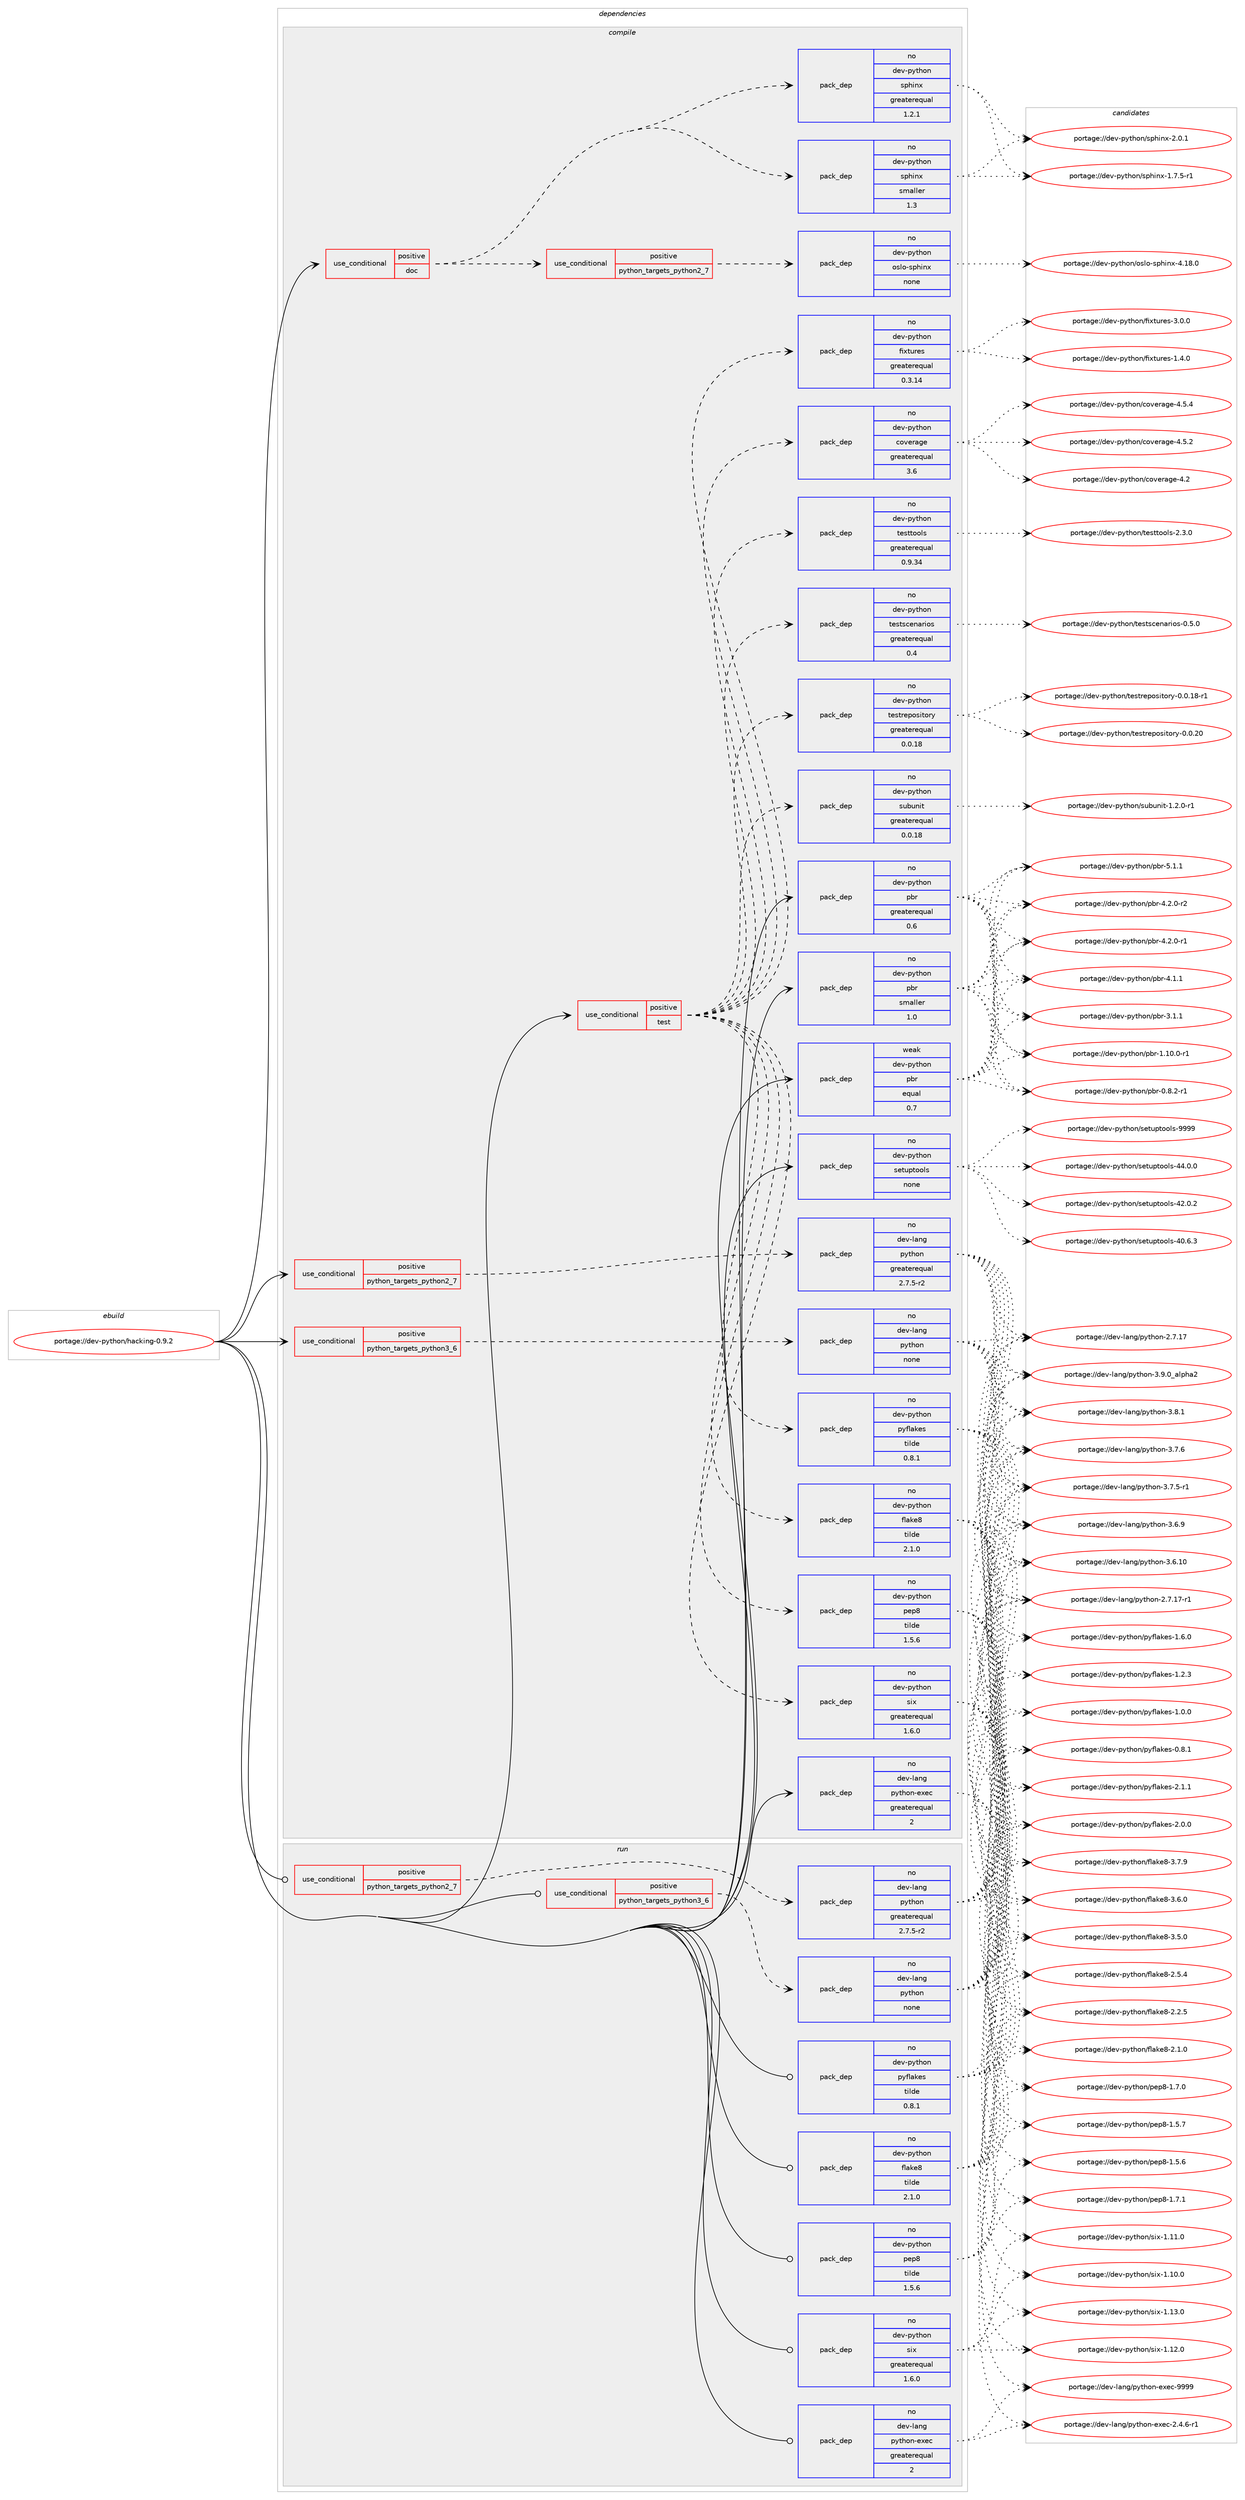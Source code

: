 digraph prolog {

# *************
# Graph options
# *************

newrank=true;
concentrate=true;
compound=true;
graph [rankdir=LR,fontname=Helvetica,fontsize=10,ranksep=1.5];#, ranksep=2.5, nodesep=0.2];
edge  [arrowhead=vee];
node  [fontname=Helvetica,fontsize=10];

# **********
# The ebuild
# **********

subgraph cluster_leftcol {
color=gray;
label=<<i>ebuild</i>>;
id [label="portage://dev-python/hacking-0.9.2", color=red, width=4, href="../dev-python/hacking-0.9.2.svg"];
}

# ****************
# The dependencies
# ****************

subgraph cluster_midcol {
color=gray;
label=<<i>dependencies</i>>;
subgraph cluster_compile {
fillcolor="#eeeeee";
style=filled;
label=<<i>compile</i>>;
subgraph cond114959 {
dependency457122 [label=<<TABLE BORDER="0" CELLBORDER="1" CELLSPACING="0" CELLPADDING="4"><TR><TD ROWSPAN="3" CELLPADDING="10">use_conditional</TD></TR><TR><TD>positive</TD></TR><TR><TD>doc</TD></TR></TABLE>>, shape=none, color=red];
subgraph pack337180 {
dependency457123 [label=<<TABLE BORDER="0" CELLBORDER="1" CELLSPACING="0" CELLPADDING="4" WIDTH="220"><TR><TD ROWSPAN="6" CELLPADDING="30">pack_dep</TD></TR><TR><TD WIDTH="110">no</TD></TR><TR><TD>dev-python</TD></TR><TR><TD>sphinx</TD></TR><TR><TD>greaterequal</TD></TR><TR><TD>1.2.1</TD></TR></TABLE>>, shape=none, color=blue];
}
dependency457122:e -> dependency457123:w [weight=20,style="dashed",arrowhead="vee"];
subgraph pack337181 {
dependency457124 [label=<<TABLE BORDER="0" CELLBORDER="1" CELLSPACING="0" CELLPADDING="4" WIDTH="220"><TR><TD ROWSPAN="6" CELLPADDING="30">pack_dep</TD></TR><TR><TD WIDTH="110">no</TD></TR><TR><TD>dev-python</TD></TR><TR><TD>sphinx</TD></TR><TR><TD>smaller</TD></TR><TR><TD>1.3</TD></TR></TABLE>>, shape=none, color=blue];
}
dependency457122:e -> dependency457124:w [weight=20,style="dashed",arrowhead="vee"];
subgraph cond114960 {
dependency457125 [label=<<TABLE BORDER="0" CELLBORDER="1" CELLSPACING="0" CELLPADDING="4"><TR><TD ROWSPAN="3" CELLPADDING="10">use_conditional</TD></TR><TR><TD>positive</TD></TR><TR><TD>python_targets_python2_7</TD></TR></TABLE>>, shape=none, color=red];
subgraph pack337182 {
dependency457126 [label=<<TABLE BORDER="0" CELLBORDER="1" CELLSPACING="0" CELLPADDING="4" WIDTH="220"><TR><TD ROWSPAN="6" CELLPADDING="30">pack_dep</TD></TR><TR><TD WIDTH="110">no</TD></TR><TR><TD>dev-python</TD></TR><TR><TD>oslo-sphinx</TD></TR><TR><TD>none</TD></TR><TR><TD></TD></TR></TABLE>>, shape=none, color=blue];
}
dependency457125:e -> dependency457126:w [weight=20,style="dashed",arrowhead="vee"];
}
dependency457122:e -> dependency457125:w [weight=20,style="dashed",arrowhead="vee"];
}
id:e -> dependency457122:w [weight=20,style="solid",arrowhead="vee"];
subgraph cond114961 {
dependency457127 [label=<<TABLE BORDER="0" CELLBORDER="1" CELLSPACING="0" CELLPADDING="4"><TR><TD ROWSPAN="3" CELLPADDING="10">use_conditional</TD></TR><TR><TD>positive</TD></TR><TR><TD>python_targets_python2_7</TD></TR></TABLE>>, shape=none, color=red];
subgraph pack337183 {
dependency457128 [label=<<TABLE BORDER="0" CELLBORDER="1" CELLSPACING="0" CELLPADDING="4" WIDTH="220"><TR><TD ROWSPAN="6" CELLPADDING="30">pack_dep</TD></TR><TR><TD WIDTH="110">no</TD></TR><TR><TD>dev-lang</TD></TR><TR><TD>python</TD></TR><TR><TD>greaterequal</TD></TR><TR><TD>2.7.5-r2</TD></TR></TABLE>>, shape=none, color=blue];
}
dependency457127:e -> dependency457128:w [weight=20,style="dashed",arrowhead="vee"];
}
id:e -> dependency457127:w [weight=20,style="solid",arrowhead="vee"];
subgraph cond114962 {
dependency457129 [label=<<TABLE BORDER="0" CELLBORDER="1" CELLSPACING="0" CELLPADDING="4"><TR><TD ROWSPAN="3" CELLPADDING="10">use_conditional</TD></TR><TR><TD>positive</TD></TR><TR><TD>python_targets_python3_6</TD></TR></TABLE>>, shape=none, color=red];
subgraph pack337184 {
dependency457130 [label=<<TABLE BORDER="0" CELLBORDER="1" CELLSPACING="0" CELLPADDING="4" WIDTH="220"><TR><TD ROWSPAN="6" CELLPADDING="30">pack_dep</TD></TR><TR><TD WIDTH="110">no</TD></TR><TR><TD>dev-lang</TD></TR><TR><TD>python</TD></TR><TR><TD>none</TD></TR><TR><TD></TD></TR></TABLE>>, shape=none, color=blue];
}
dependency457129:e -> dependency457130:w [weight=20,style="dashed",arrowhead="vee"];
}
id:e -> dependency457129:w [weight=20,style="solid",arrowhead="vee"];
subgraph cond114963 {
dependency457131 [label=<<TABLE BORDER="0" CELLBORDER="1" CELLSPACING="0" CELLPADDING="4"><TR><TD ROWSPAN="3" CELLPADDING="10">use_conditional</TD></TR><TR><TD>positive</TD></TR><TR><TD>test</TD></TR></TABLE>>, shape=none, color=red];
subgraph pack337185 {
dependency457132 [label=<<TABLE BORDER="0" CELLBORDER="1" CELLSPACING="0" CELLPADDING="4" WIDTH="220"><TR><TD ROWSPAN="6" CELLPADDING="30">pack_dep</TD></TR><TR><TD WIDTH="110">no</TD></TR><TR><TD>dev-python</TD></TR><TR><TD>coverage</TD></TR><TR><TD>greaterequal</TD></TR><TR><TD>3.6</TD></TR></TABLE>>, shape=none, color=blue];
}
dependency457131:e -> dependency457132:w [weight=20,style="dashed",arrowhead="vee"];
subgraph pack337186 {
dependency457133 [label=<<TABLE BORDER="0" CELLBORDER="1" CELLSPACING="0" CELLPADDING="4" WIDTH="220"><TR><TD ROWSPAN="6" CELLPADDING="30">pack_dep</TD></TR><TR><TD WIDTH="110">no</TD></TR><TR><TD>dev-python</TD></TR><TR><TD>fixtures</TD></TR><TR><TD>greaterequal</TD></TR><TR><TD>0.3.14</TD></TR></TABLE>>, shape=none, color=blue];
}
dependency457131:e -> dependency457133:w [weight=20,style="dashed",arrowhead="vee"];
subgraph pack337187 {
dependency457134 [label=<<TABLE BORDER="0" CELLBORDER="1" CELLSPACING="0" CELLPADDING="4" WIDTH="220"><TR><TD ROWSPAN="6" CELLPADDING="30">pack_dep</TD></TR><TR><TD WIDTH="110">no</TD></TR><TR><TD>dev-python</TD></TR><TR><TD>subunit</TD></TR><TR><TD>greaterequal</TD></TR><TR><TD>0.0.18</TD></TR></TABLE>>, shape=none, color=blue];
}
dependency457131:e -> dependency457134:w [weight=20,style="dashed",arrowhead="vee"];
subgraph pack337188 {
dependency457135 [label=<<TABLE BORDER="0" CELLBORDER="1" CELLSPACING="0" CELLPADDING="4" WIDTH="220"><TR><TD ROWSPAN="6" CELLPADDING="30">pack_dep</TD></TR><TR><TD WIDTH="110">no</TD></TR><TR><TD>dev-python</TD></TR><TR><TD>testrepository</TD></TR><TR><TD>greaterequal</TD></TR><TR><TD>0.0.18</TD></TR></TABLE>>, shape=none, color=blue];
}
dependency457131:e -> dependency457135:w [weight=20,style="dashed",arrowhead="vee"];
subgraph pack337189 {
dependency457136 [label=<<TABLE BORDER="0" CELLBORDER="1" CELLSPACING="0" CELLPADDING="4" WIDTH="220"><TR><TD ROWSPAN="6" CELLPADDING="30">pack_dep</TD></TR><TR><TD WIDTH="110">no</TD></TR><TR><TD>dev-python</TD></TR><TR><TD>testscenarios</TD></TR><TR><TD>greaterequal</TD></TR><TR><TD>0.4</TD></TR></TABLE>>, shape=none, color=blue];
}
dependency457131:e -> dependency457136:w [weight=20,style="dashed",arrowhead="vee"];
subgraph pack337190 {
dependency457137 [label=<<TABLE BORDER="0" CELLBORDER="1" CELLSPACING="0" CELLPADDING="4" WIDTH="220"><TR><TD ROWSPAN="6" CELLPADDING="30">pack_dep</TD></TR><TR><TD WIDTH="110">no</TD></TR><TR><TD>dev-python</TD></TR><TR><TD>testtools</TD></TR><TR><TD>greaterequal</TD></TR><TR><TD>0.9.34</TD></TR></TABLE>>, shape=none, color=blue];
}
dependency457131:e -> dependency457137:w [weight=20,style="dashed",arrowhead="vee"];
subgraph pack337191 {
dependency457138 [label=<<TABLE BORDER="0" CELLBORDER="1" CELLSPACING="0" CELLPADDING="4" WIDTH="220"><TR><TD ROWSPAN="6" CELLPADDING="30">pack_dep</TD></TR><TR><TD WIDTH="110">no</TD></TR><TR><TD>dev-python</TD></TR><TR><TD>pep8</TD></TR><TR><TD>tilde</TD></TR><TR><TD>1.5.6</TD></TR></TABLE>>, shape=none, color=blue];
}
dependency457131:e -> dependency457138:w [weight=20,style="dashed",arrowhead="vee"];
subgraph pack337192 {
dependency457139 [label=<<TABLE BORDER="0" CELLBORDER="1" CELLSPACING="0" CELLPADDING="4" WIDTH="220"><TR><TD ROWSPAN="6" CELLPADDING="30">pack_dep</TD></TR><TR><TD WIDTH="110">no</TD></TR><TR><TD>dev-python</TD></TR><TR><TD>pyflakes</TD></TR><TR><TD>tilde</TD></TR><TR><TD>0.8.1</TD></TR></TABLE>>, shape=none, color=blue];
}
dependency457131:e -> dependency457139:w [weight=20,style="dashed",arrowhead="vee"];
subgraph pack337193 {
dependency457140 [label=<<TABLE BORDER="0" CELLBORDER="1" CELLSPACING="0" CELLPADDING="4" WIDTH="220"><TR><TD ROWSPAN="6" CELLPADDING="30">pack_dep</TD></TR><TR><TD WIDTH="110">no</TD></TR><TR><TD>dev-python</TD></TR><TR><TD>flake8</TD></TR><TR><TD>tilde</TD></TR><TR><TD>2.1.0</TD></TR></TABLE>>, shape=none, color=blue];
}
dependency457131:e -> dependency457140:w [weight=20,style="dashed",arrowhead="vee"];
subgraph pack337194 {
dependency457141 [label=<<TABLE BORDER="0" CELLBORDER="1" CELLSPACING="0" CELLPADDING="4" WIDTH="220"><TR><TD ROWSPAN="6" CELLPADDING="30">pack_dep</TD></TR><TR><TD WIDTH="110">no</TD></TR><TR><TD>dev-python</TD></TR><TR><TD>six</TD></TR><TR><TD>greaterequal</TD></TR><TR><TD>1.6.0</TD></TR></TABLE>>, shape=none, color=blue];
}
dependency457131:e -> dependency457141:w [weight=20,style="dashed",arrowhead="vee"];
}
id:e -> dependency457131:w [weight=20,style="solid",arrowhead="vee"];
subgraph pack337195 {
dependency457142 [label=<<TABLE BORDER="0" CELLBORDER="1" CELLSPACING="0" CELLPADDING="4" WIDTH="220"><TR><TD ROWSPAN="6" CELLPADDING="30">pack_dep</TD></TR><TR><TD WIDTH="110">no</TD></TR><TR><TD>dev-lang</TD></TR><TR><TD>python-exec</TD></TR><TR><TD>greaterequal</TD></TR><TR><TD>2</TD></TR></TABLE>>, shape=none, color=blue];
}
id:e -> dependency457142:w [weight=20,style="solid",arrowhead="vee"];
subgraph pack337196 {
dependency457143 [label=<<TABLE BORDER="0" CELLBORDER="1" CELLSPACING="0" CELLPADDING="4" WIDTH="220"><TR><TD ROWSPAN="6" CELLPADDING="30">pack_dep</TD></TR><TR><TD WIDTH="110">no</TD></TR><TR><TD>dev-python</TD></TR><TR><TD>pbr</TD></TR><TR><TD>greaterequal</TD></TR><TR><TD>0.6</TD></TR></TABLE>>, shape=none, color=blue];
}
id:e -> dependency457143:w [weight=20,style="solid",arrowhead="vee"];
subgraph pack337197 {
dependency457144 [label=<<TABLE BORDER="0" CELLBORDER="1" CELLSPACING="0" CELLPADDING="4" WIDTH="220"><TR><TD ROWSPAN="6" CELLPADDING="30">pack_dep</TD></TR><TR><TD WIDTH="110">no</TD></TR><TR><TD>dev-python</TD></TR><TR><TD>pbr</TD></TR><TR><TD>smaller</TD></TR><TR><TD>1.0</TD></TR></TABLE>>, shape=none, color=blue];
}
id:e -> dependency457144:w [weight=20,style="solid",arrowhead="vee"];
subgraph pack337198 {
dependency457145 [label=<<TABLE BORDER="0" CELLBORDER="1" CELLSPACING="0" CELLPADDING="4" WIDTH="220"><TR><TD ROWSPAN="6" CELLPADDING="30">pack_dep</TD></TR><TR><TD WIDTH="110">no</TD></TR><TR><TD>dev-python</TD></TR><TR><TD>setuptools</TD></TR><TR><TD>none</TD></TR><TR><TD></TD></TR></TABLE>>, shape=none, color=blue];
}
id:e -> dependency457145:w [weight=20,style="solid",arrowhead="vee"];
subgraph pack337199 {
dependency457146 [label=<<TABLE BORDER="0" CELLBORDER="1" CELLSPACING="0" CELLPADDING="4" WIDTH="220"><TR><TD ROWSPAN="6" CELLPADDING="30">pack_dep</TD></TR><TR><TD WIDTH="110">weak</TD></TR><TR><TD>dev-python</TD></TR><TR><TD>pbr</TD></TR><TR><TD>equal</TD></TR><TR><TD>0.7</TD></TR></TABLE>>, shape=none, color=blue];
}
id:e -> dependency457146:w [weight=20,style="solid",arrowhead="vee"];
}
subgraph cluster_compileandrun {
fillcolor="#eeeeee";
style=filled;
label=<<i>compile and run</i>>;
}
subgraph cluster_run {
fillcolor="#eeeeee";
style=filled;
label=<<i>run</i>>;
subgraph cond114964 {
dependency457147 [label=<<TABLE BORDER="0" CELLBORDER="1" CELLSPACING="0" CELLPADDING="4"><TR><TD ROWSPAN="3" CELLPADDING="10">use_conditional</TD></TR><TR><TD>positive</TD></TR><TR><TD>python_targets_python2_7</TD></TR></TABLE>>, shape=none, color=red];
subgraph pack337200 {
dependency457148 [label=<<TABLE BORDER="0" CELLBORDER="1" CELLSPACING="0" CELLPADDING="4" WIDTH="220"><TR><TD ROWSPAN="6" CELLPADDING="30">pack_dep</TD></TR><TR><TD WIDTH="110">no</TD></TR><TR><TD>dev-lang</TD></TR><TR><TD>python</TD></TR><TR><TD>greaterequal</TD></TR><TR><TD>2.7.5-r2</TD></TR></TABLE>>, shape=none, color=blue];
}
dependency457147:e -> dependency457148:w [weight=20,style="dashed",arrowhead="vee"];
}
id:e -> dependency457147:w [weight=20,style="solid",arrowhead="odot"];
subgraph cond114965 {
dependency457149 [label=<<TABLE BORDER="0" CELLBORDER="1" CELLSPACING="0" CELLPADDING="4"><TR><TD ROWSPAN="3" CELLPADDING="10">use_conditional</TD></TR><TR><TD>positive</TD></TR><TR><TD>python_targets_python3_6</TD></TR></TABLE>>, shape=none, color=red];
subgraph pack337201 {
dependency457150 [label=<<TABLE BORDER="0" CELLBORDER="1" CELLSPACING="0" CELLPADDING="4" WIDTH="220"><TR><TD ROWSPAN="6" CELLPADDING="30">pack_dep</TD></TR><TR><TD WIDTH="110">no</TD></TR><TR><TD>dev-lang</TD></TR><TR><TD>python</TD></TR><TR><TD>none</TD></TR><TR><TD></TD></TR></TABLE>>, shape=none, color=blue];
}
dependency457149:e -> dependency457150:w [weight=20,style="dashed",arrowhead="vee"];
}
id:e -> dependency457149:w [weight=20,style="solid",arrowhead="odot"];
subgraph pack337202 {
dependency457151 [label=<<TABLE BORDER="0" CELLBORDER="1" CELLSPACING="0" CELLPADDING="4" WIDTH="220"><TR><TD ROWSPAN="6" CELLPADDING="30">pack_dep</TD></TR><TR><TD WIDTH="110">no</TD></TR><TR><TD>dev-lang</TD></TR><TR><TD>python-exec</TD></TR><TR><TD>greaterequal</TD></TR><TR><TD>2</TD></TR></TABLE>>, shape=none, color=blue];
}
id:e -> dependency457151:w [weight=20,style="solid",arrowhead="odot"];
subgraph pack337203 {
dependency457152 [label=<<TABLE BORDER="0" CELLBORDER="1" CELLSPACING="0" CELLPADDING="4" WIDTH="220"><TR><TD ROWSPAN="6" CELLPADDING="30">pack_dep</TD></TR><TR><TD WIDTH="110">no</TD></TR><TR><TD>dev-python</TD></TR><TR><TD>flake8</TD></TR><TR><TD>tilde</TD></TR><TR><TD>2.1.0</TD></TR></TABLE>>, shape=none, color=blue];
}
id:e -> dependency457152:w [weight=20,style="solid",arrowhead="odot"];
subgraph pack337204 {
dependency457153 [label=<<TABLE BORDER="0" CELLBORDER="1" CELLSPACING="0" CELLPADDING="4" WIDTH="220"><TR><TD ROWSPAN="6" CELLPADDING="30">pack_dep</TD></TR><TR><TD WIDTH="110">no</TD></TR><TR><TD>dev-python</TD></TR><TR><TD>pep8</TD></TR><TR><TD>tilde</TD></TR><TR><TD>1.5.6</TD></TR></TABLE>>, shape=none, color=blue];
}
id:e -> dependency457153:w [weight=20,style="solid",arrowhead="odot"];
subgraph pack337205 {
dependency457154 [label=<<TABLE BORDER="0" CELLBORDER="1" CELLSPACING="0" CELLPADDING="4" WIDTH="220"><TR><TD ROWSPAN="6" CELLPADDING="30">pack_dep</TD></TR><TR><TD WIDTH="110">no</TD></TR><TR><TD>dev-python</TD></TR><TR><TD>pyflakes</TD></TR><TR><TD>tilde</TD></TR><TR><TD>0.8.1</TD></TR></TABLE>>, shape=none, color=blue];
}
id:e -> dependency457154:w [weight=20,style="solid",arrowhead="odot"];
subgraph pack337206 {
dependency457155 [label=<<TABLE BORDER="0" CELLBORDER="1" CELLSPACING="0" CELLPADDING="4" WIDTH="220"><TR><TD ROWSPAN="6" CELLPADDING="30">pack_dep</TD></TR><TR><TD WIDTH="110">no</TD></TR><TR><TD>dev-python</TD></TR><TR><TD>six</TD></TR><TR><TD>greaterequal</TD></TR><TR><TD>1.6.0</TD></TR></TABLE>>, shape=none, color=blue];
}
id:e -> dependency457155:w [weight=20,style="solid",arrowhead="odot"];
}
}

# **************
# The candidates
# **************

subgraph cluster_choices {
rank=same;
color=gray;
label=<<i>candidates</i>>;

subgraph choice337180 {
color=black;
nodesep=1;
choice1001011184511212111610411111047115112104105110120455046484649 [label="portage://dev-python/sphinx-2.0.1", color=red, width=4,href="../dev-python/sphinx-2.0.1.svg"];
choice10010111845112121116104111110471151121041051101204549465546534511449 [label="portage://dev-python/sphinx-1.7.5-r1", color=red, width=4,href="../dev-python/sphinx-1.7.5-r1.svg"];
dependency457123:e -> choice1001011184511212111610411111047115112104105110120455046484649:w [style=dotted,weight="100"];
dependency457123:e -> choice10010111845112121116104111110471151121041051101204549465546534511449:w [style=dotted,weight="100"];
}
subgraph choice337181 {
color=black;
nodesep=1;
choice1001011184511212111610411111047115112104105110120455046484649 [label="portage://dev-python/sphinx-2.0.1", color=red, width=4,href="../dev-python/sphinx-2.0.1.svg"];
choice10010111845112121116104111110471151121041051101204549465546534511449 [label="portage://dev-python/sphinx-1.7.5-r1", color=red, width=4,href="../dev-python/sphinx-1.7.5-r1.svg"];
dependency457124:e -> choice1001011184511212111610411111047115112104105110120455046484649:w [style=dotted,weight="100"];
dependency457124:e -> choice10010111845112121116104111110471151121041051101204549465546534511449:w [style=dotted,weight="100"];
}
subgraph choice337182 {
color=black;
nodesep=1;
choice10010111845112121116104111110471111151081114511511210410511012045524649564648 [label="portage://dev-python/oslo-sphinx-4.18.0", color=red, width=4,href="../dev-python/oslo-sphinx-4.18.0.svg"];
dependency457126:e -> choice10010111845112121116104111110471111151081114511511210410511012045524649564648:w [style=dotted,weight="100"];
}
subgraph choice337183 {
color=black;
nodesep=1;
choice10010111845108971101034711212111610411111045514657464895971081121049750 [label="portage://dev-lang/python-3.9.0_alpha2", color=red, width=4,href="../dev-lang/python-3.9.0_alpha2.svg"];
choice100101118451089711010347112121116104111110455146564649 [label="portage://dev-lang/python-3.8.1", color=red, width=4,href="../dev-lang/python-3.8.1.svg"];
choice100101118451089711010347112121116104111110455146554654 [label="portage://dev-lang/python-3.7.6", color=red, width=4,href="../dev-lang/python-3.7.6.svg"];
choice1001011184510897110103471121211161041111104551465546534511449 [label="portage://dev-lang/python-3.7.5-r1", color=red, width=4,href="../dev-lang/python-3.7.5-r1.svg"];
choice100101118451089711010347112121116104111110455146544657 [label="portage://dev-lang/python-3.6.9", color=red, width=4,href="../dev-lang/python-3.6.9.svg"];
choice10010111845108971101034711212111610411111045514654464948 [label="portage://dev-lang/python-3.6.10", color=red, width=4,href="../dev-lang/python-3.6.10.svg"];
choice100101118451089711010347112121116104111110455046554649554511449 [label="portage://dev-lang/python-2.7.17-r1", color=red, width=4,href="../dev-lang/python-2.7.17-r1.svg"];
choice10010111845108971101034711212111610411111045504655464955 [label="portage://dev-lang/python-2.7.17", color=red, width=4,href="../dev-lang/python-2.7.17.svg"];
dependency457128:e -> choice10010111845108971101034711212111610411111045514657464895971081121049750:w [style=dotted,weight="100"];
dependency457128:e -> choice100101118451089711010347112121116104111110455146564649:w [style=dotted,weight="100"];
dependency457128:e -> choice100101118451089711010347112121116104111110455146554654:w [style=dotted,weight="100"];
dependency457128:e -> choice1001011184510897110103471121211161041111104551465546534511449:w [style=dotted,weight="100"];
dependency457128:e -> choice100101118451089711010347112121116104111110455146544657:w [style=dotted,weight="100"];
dependency457128:e -> choice10010111845108971101034711212111610411111045514654464948:w [style=dotted,weight="100"];
dependency457128:e -> choice100101118451089711010347112121116104111110455046554649554511449:w [style=dotted,weight="100"];
dependency457128:e -> choice10010111845108971101034711212111610411111045504655464955:w [style=dotted,weight="100"];
}
subgraph choice337184 {
color=black;
nodesep=1;
choice10010111845108971101034711212111610411111045514657464895971081121049750 [label="portage://dev-lang/python-3.9.0_alpha2", color=red, width=4,href="../dev-lang/python-3.9.0_alpha2.svg"];
choice100101118451089711010347112121116104111110455146564649 [label="portage://dev-lang/python-3.8.1", color=red, width=4,href="../dev-lang/python-3.8.1.svg"];
choice100101118451089711010347112121116104111110455146554654 [label="portage://dev-lang/python-3.7.6", color=red, width=4,href="../dev-lang/python-3.7.6.svg"];
choice1001011184510897110103471121211161041111104551465546534511449 [label="portage://dev-lang/python-3.7.5-r1", color=red, width=4,href="../dev-lang/python-3.7.5-r1.svg"];
choice100101118451089711010347112121116104111110455146544657 [label="portage://dev-lang/python-3.6.9", color=red, width=4,href="../dev-lang/python-3.6.9.svg"];
choice10010111845108971101034711212111610411111045514654464948 [label="portage://dev-lang/python-3.6.10", color=red, width=4,href="../dev-lang/python-3.6.10.svg"];
choice100101118451089711010347112121116104111110455046554649554511449 [label="portage://dev-lang/python-2.7.17-r1", color=red, width=4,href="../dev-lang/python-2.7.17-r1.svg"];
choice10010111845108971101034711212111610411111045504655464955 [label="portage://dev-lang/python-2.7.17", color=red, width=4,href="../dev-lang/python-2.7.17.svg"];
dependency457130:e -> choice10010111845108971101034711212111610411111045514657464895971081121049750:w [style=dotted,weight="100"];
dependency457130:e -> choice100101118451089711010347112121116104111110455146564649:w [style=dotted,weight="100"];
dependency457130:e -> choice100101118451089711010347112121116104111110455146554654:w [style=dotted,weight="100"];
dependency457130:e -> choice1001011184510897110103471121211161041111104551465546534511449:w [style=dotted,weight="100"];
dependency457130:e -> choice100101118451089711010347112121116104111110455146544657:w [style=dotted,weight="100"];
dependency457130:e -> choice10010111845108971101034711212111610411111045514654464948:w [style=dotted,weight="100"];
dependency457130:e -> choice100101118451089711010347112121116104111110455046554649554511449:w [style=dotted,weight="100"];
dependency457130:e -> choice10010111845108971101034711212111610411111045504655464955:w [style=dotted,weight="100"];
}
subgraph choice337185 {
color=black;
nodesep=1;
choice10010111845112121116104111110479911111810111497103101455246534652 [label="portage://dev-python/coverage-4.5.4", color=red, width=4,href="../dev-python/coverage-4.5.4.svg"];
choice10010111845112121116104111110479911111810111497103101455246534650 [label="portage://dev-python/coverage-4.5.2", color=red, width=4,href="../dev-python/coverage-4.5.2.svg"];
choice1001011184511212111610411111047991111181011149710310145524650 [label="portage://dev-python/coverage-4.2", color=red, width=4,href="../dev-python/coverage-4.2.svg"];
dependency457132:e -> choice10010111845112121116104111110479911111810111497103101455246534652:w [style=dotted,weight="100"];
dependency457132:e -> choice10010111845112121116104111110479911111810111497103101455246534650:w [style=dotted,weight="100"];
dependency457132:e -> choice1001011184511212111610411111047991111181011149710310145524650:w [style=dotted,weight="100"];
}
subgraph choice337186 {
color=black;
nodesep=1;
choice1001011184511212111610411111047102105120116117114101115455146484648 [label="portage://dev-python/fixtures-3.0.0", color=red, width=4,href="../dev-python/fixtures-3.0.0.svg"];
choice1001011184511212111610411111047102105120116117114101115454946524648 [label="portage://dev-python/fixtures-1.4.0", color=red, width=4,href="../dev-python/fixtures-1.4.0.svg"];
dependency457133:e -> choice1001011184511212111610411111047102105120116117114101115455146484648:w [style=dotted,weight="100"];
dependency457133:e -> choice1001011184511212111610411111047102105120116117114101115454946524648:w [style=dotted,weight="100"];
}
subgraph choice337187 {
color=black;
nodesep=1;
choice1001011184511212111610411111047115117981171101051164549465046484511449 [label="portage://dev-python/subunit-1.2.0-r1", color=red, width=4,href="../dev-python/subunit-1.2.0-r1.svg"];
dependency457134:e -> choice1001011184511212111610411111047115117981171101051164549465046484511449:w [style=dotted,weight="100"];
}
subgraph choice337188 {
color=black;
nodesep=1;
choice100101118451121211161041111104711610111511611410111211111510511611111412145484648465048 [label="portage://dev-python/testrepository-0.0.20", color=red, width=4,href="../dev-python/testrepository-0.0.20.svg"];
choice1001011184511212111610411111047116101115116114101112111115105116111114121454846484649564511449 [label="portage://dev-python/testrepository-0.0.18-r1", color=red, width=4,href="../dev-python/testrepository-0.0.18-r1.svg"];
dependency457135:e -> choice100101118451121211161041111104711610111511611410111211111510511611111412145484648465048:w [style=dotted,weight="100"];
dependency457135:e -> choice1001011184511212111610411111047116101115116114101112111115105116111114121454846484649564511449:w [style=dotted,weight="100"];
}
subgraph choice337189 {
color=black;
nodesep=1;
choice10010111845112121116104111110471161011151161159910111097114105111115454846534648 [label="portage://dev-python/testscenarios-0.5.0", color=red, width=4,href="../dev-python/testscenarios-0.5.0.svg"];
dependency457136:e -> choice10010111845112121116104111110471161011151161159910111097114105111115454846534648:w [style=dotted,weight="100"];
}
subgraph choice337190 {
color=black;
nodesep=1;
choice1001011184511212111610411111047116101115116116111111108115455046514648 [label="portage://dev-python/testtools-2.3.0", color=red, width=4,href="../dev-python/testtools-2.3.0.svg"];
dependency457137:e -> choice1001011184511212111610411111047116101115116116111111108115455046514648:w [style=dotted,weight="100"];
}
subgraph choice337191 {
color=black;
nodesep=1;
choice100101118451121211161041111104711210111256454946554649 [label="portage://dev-python/pep8-1.7.1", color=red, width=4,href="../dev-python/pep8-1.7.1.svg"];
choice100101118451121211161041111104711210111256454946554648 [label="portage://dev-python/pep8-1.7.0", color=red, width=4,href="../dev-python/pep8-1.7.0.svg"];
choice100101118451121211161041111104711210111256454946534655 [label="portage://dev-python/pep8-1.5.7", color=red, width=4,href="../dev-python/pep8-1.5.7.svg"];
choice100101118451121211161041111104711210111256454946534654 [label="portage://dev-python/pep8-1.5.6", color=red, width=4,href="../dev-python/pep8-1.5.6.svg"];
dependency457138:e -> choice100101118451121211161041111104711210111256454946554649:w [style=dotted,weight="100"];
dependency457138:e -> choice100101118451121211161041111104711210111256454946554648:w [style=dotted,weight="100"];
dependency457138:e -> choice100101118451121211161041111104711210111256454946534655:w [style=dotted,weight="100"];
dependency457138:e -> choice100101118451121211161041111104711210111256454946534654:w [style=dotted,weight="100"];
}
subgraph choice337192 {
color=black;
nodesep=1;
choice100101118451121211161041111104711212110210897107101115455046494649 [label="portage://dev-python/pyflakes-2.1.1", color=red, width=4,href="../dev-python/pyflakes-2.1.1.svg"];
choice100101118451121211161041111104711212110210897107101115455046484648 [label="portage://dev-python/pyflakes-2.0.0", color=red, width=4,href="../dev-python/pyflakes-2.0.0.svg"];
choice100101118451121211161041111104711212110210897107101115454946544648 [label="portage://dev-python/pyflakes-1.6.0", color=red, width=4,href="../dev-python/pyflakes-1.6.0.svg"];
choice100101118451121211161041111104711212110210897107101115454946504651 [label="portage://dev-python/pyflakes-1.2.3", color=red, width=4,href="../dev-python/pyflakes-1.2.3.svg"];
choice100101118451121211161041111104711212110210897107101115454946484648 [label="portage://dev-python/pyflakes-1.0.0", color=red, width=4,href="../dev-python/pyflakes-1.0.0.svg"];
choice100101118451121211161041111104711212110210897107101115454846564649 [label="portage://dev-python/pyflakes-0.8.1", color=red, width=4,href="../dev-python/pyflakes-0.8.1.svg"];
dependency457139:e -> choice100101118451121211161041111104711212110210897107101115455046494649:w [style=dotted,weight="100"];
dependency457139:e -> choice100101118451121211161041111104711212110210897107101115455046484648:w [style=dotted,weight="100"];
dependency457139:e -> choice100101118451121211161041111104711212110210897107101115454946544648:w [style=dotted,weight="100"];
dependency457139:e -> choice100101118451121211161041111104711212110210897107101115454946504651:w [style=dotted,weight="100"];
dependency457139:e -> choice100101118451121211161041111104711212110210897107101115454946484648:w [style=dotted,weight="100"];
dependency457139:e -> choice100101118451121211161041111104711212110210897107101115454846564649:w [style=dotted,weight="100"];
}
subgraph choice337193 {
color=black;
nodesep=1;
choice10010111845112121116104111110471021089710710156455146554657 [label="portage://dev-python/flake8-3.7.9", color=red, width=4,href="../dev-python/flake8-3.7.9.svg"];
choice10010111845112121116104111110471021089710710156455146544648 [label="portage://dev-python/flake8-3.6.0", color=red, width=4,href="../dev-python/flake8-3.6.0.svg"];
choice10010111845112121116104111110471021089710710156455146534648 [label="portage://dev-python/flake8-3.5.0", color=red, width=4,href="../dev-python/flake8-3.5.0.svg"];
choice10010111845112121116104111110471021089710710156455046534652 [label="portage://dev-python/flake8-2.5.4", color=red, width=4,href="../dev-python/flake8-2.5.4.svg"];
choice10010111845112121116104111110471021089710710156455046504653 [label="portage://dev-python/flake8-2.2.5", color=red, width=4,href="../dev-python/flake8-2.2.5.svg"];
choice10010111845112121116104111110471021089710710156455046494648 [label="portage://dev-python/flake8-2.1.0", color=red, width=4,href="../dev-python/flake8-2.1.0.svg"];
dependency457140:e -> choice10010111845112121116104111110471021089710710156455146554657:w [style=dotted,weight="100"];
dependency457140:e -> choice10010111845112121116104111110471021089710710156455146544648:w [style=dotted,weight="100"];
dependency457140:e -> choice10010111845112121116104111110471021089710710156455146534648:w [style=dotted,weight="100"];
dependency457140:e -> choice10010111845112121116104111110471021089710710156455046534652:w [style=dotted,weight="100"];
dependency457140:e -> choice10010111845112121116104111110471021089710710156455046504653:w [style=dotted,weight="100"];
dependency457140:e -> choice10010111845112121116104111110471021089710710156455046494648:w [style=dotted,weight="100"];
}
subgraph choice337194 {
color=black;
nodesep=1;
choice100101118451121211161041111104711510512045494649514648 [label="portage://dev-python/six-1.13.0", color=red, width=4,href="../dev-python/six-1.13.0.svg"];
choice100101118451121211161041111104711510512045494649504648 [label="portage://dev-python/six-1.12.0", color=red, width=4,href="../dev-python/six-1.12.0.svg"];
choice100101118451121211161041111104711510512045494649494648 [label="portage://dev-python/six-1.11.0", color=red, width=4,href="../dev-python/six-1.11.0.svg"];
choice100101118451121211161041111104711510512045494649484648 [label="portage://dev-python/six-1.10.0", color=red, width=4,href="../dev-python/six-1.10.0.svg"];
dependency457141:e -> choice100101118451121211161041111104711510512045494649514648:w [style=dotted,weight="100"];
dependency457141:e -> choice100101118451121211161041111104711510512045494649504648:w [style=dotted,weight="100"];
dependency457141:e -> choice100101118451121211161041111104711510512045494649494648:w [style=dotted,weight="100"];
dependency457141:e -> choice100101118451121211161041111104711510512045494649484648:w [style=dotted,weight="100"];
}
subgraph choice337195 {
color=black;
nodesep=1;
choice10010111845108971101034711212111610411111045101120101994557575757 [label="portage://dev-lang/python-exec-9999", color=red, width=4,href="../dev-lang/python-exec-9999.svg"];
choice10010111845108971101034711212111610411111045101120101994550465246544511449 [label="portage://dev-lang/python-exec-2.4.6-r1", color=red, width=4,href="../dev-lang/python-exec-2.4.6-r1.svg"];
dependency457142:e -> choice10010111845108971101034711212111610411111045101120101994557575757:w [style=dotted,weight="100"];
dependency457142:e -> choice10010111845108971101034711212111610411111045101120101994550465246544511449:w [style=dotted,weight="100"];
}
subgraph choice337196 {
color=black;
nodesep=1;
choice100101118451121211161041111104711298114455346494649 [label="portage://dev-python/pbr-5.1.1", color=red, width=4,href="../dev-python/pbr-5.1.1.svg"];
choice1001011184511212111610411111047112981144552465046484511450 [label="portage://dev-python/pbr-4.2.0-r2", color=red, width=4,href="../dev-python/pbr-4.2.0-r2.svg"];
choice1001011184511212111610411111047112981144552465046484511449 [label="portage://dev-python/pbr-4.2.0-r1", color=red, width=4,href="../dev-python/pbr-4.2.0-r1.svg"];
choice100101118451121211161041111104711298114455246494649 [label="portage://dev-python/pbr-4.1.1", color=red, width=4,href="../dev-python/pbr-4.1.1.svg"];
choice100101118451121211161041111104711298114455146494649 [label="portage://dev-python/pbr-3.1.1", color=red, width=4,href="../dev-python/pbr-3.1.1.svg"];
choice100101118451121211161041111104711298114454946494846484511449 [label="portage://dev-python/pbr-1.10.0-r1", color=red, width=4,href="../dev-python/pbr-1.10.0-r1.svg"];
choice1001011184511212111610411111047112981144548465646504511449 [label="portage://dev-python/pbr-0.8.2-r1", color=red, width=4,href="../dev-python/pbr-0.8.2-r1.svg"];
dependency457143:e -> choice100101118451121211161041111104711298114455346494649:w [style=dotted,weight="100"];
dependency457143:e -> choice1001011184511212111610411111047112981144552465046484511450:w [style=dotted,weight="100"];
dependency457143:e -> choice1001011184511212111610411111047112981144552465046484511449:w [style=dotted,weight="100"];
dependency457143:e -> choice100101118451121211161041111104711298114455246494649:w [style=dotted,weight="100"];
dependency457143:e -> choice100101118451121211161041111104711298114455146494649:w [style=dotted,weight="100"];
dependency457143:e -> choice100101118451121211161041111104711298114454946494846484511449:w [style=dotted,weight="100"];
dependency457143:e -> choice1001011184511212111610411111047112981144548465646504511449:w [style=dotted,weight="100"];
}
subgraph choice337197 {
color=black;
nodesep=1;
choice100101118451121211161041111104711298114455346494649 [label="portage://dev-python/pbr-5.1.1", color=red, width=4,href="../dev-python/pbr-5.1.1.svg"];
choice1001011184511212111610411111047112981144552465046484511450 [label="portage://dev-python/pbr-4.2.0-r2", color=red, width=4,href="../dev-python/pbr-4.2.0-r2.svg"];
choice1001011184511212111610411111047112981144552465046484511449 [label="portage://dev-python/pbr-4.2.0-r1", color=red, width=4,href="../dev-python/pbr-4.2.0-r1.svg"];
choice100101118451121211161041111104711298114455246494649 [label="portage://dev-python/pbr-4.1.1", color=red, width=4,href="../dev-python/pbr-4.1.1.svg"];
choice100101118451121211161041111104711298114455146494649 [label="portage://dev-python/pbr-3.1.1", color=red, width=4,href="../dev-python/pbr-3.1.1.svg"];
choice100101118451121211161041111104711298114454946494846484511449 [label="portage://dev-python/pbr-1.10.0-r1", color=red, width=4,href="../dev-python/pbr-1.10.0-r1.svg"];
choice1001011184511212111610411111047112981144548465646504511449 [label="portage://dev-python/pbr-0.8.2-r1", color=red, width=4,href="../dev-python/pbr-0.8.2-r1.svg"];
dependency457144:e -> choice100101118451121211161041111104711298114455346494649:w [style=dotted,weight="100"];
dependency457144:e -> choice1001011184511212111610411111047112981144552465046484511450:w [style=dotted,weight="100"];
dependency457144:e -> choice1001011184511212111610411111047112981144552465046484511449:w [style=dotted,weight="100"];
dependency457144:e -> choice100101118451121211161041111104711298114455246494649:w [style=dotted,weight="100"];
dependency457144:e -> choice100101118451121211161041111104711298114455146494649:w [style=dotted,weight="100"];
dependency457144:e -> choice100101118451121211161041111104711298114454946494846484511449:w [style=dotted,weight="100"];
dependency457144:e -> choice1001011184511212111610411111047112981144548465646504511449:w [style=dotted,weight="100"];
}
subgraph choice337198 {
color=black;
nodesep=1;
choice10010111845112121116104111110471151011161171121161111111081154557575757 [label="portage://dev-python/setuptools-9999", color=red, width=4,href="../dev-python/setuptools-9999.svg"];
choice100101118451121211161041111104711510111611711211611111110811545525246484648 [label="portage://dev-python/setuptools-44.0.0", color=red, width=4,href="../dev-python/setuptools-44.0.0.svg"];
choice100101118451121211161041111104711510111611711211611111110811545525046484650 [label="portage://dev-python/setuptools-42.0.2", color=red, width=4,href="../dev-python/setuptools-42.0.2.svg"];
choice100101118451121211161041111104711510111611711211611111110811545524846544651 [label="portage://dev-python/setuptools-40.6.3", color=red, width=4,href="../dev-python/setuptools-40.6.3.svg"];
dependency457145:e -> choice10010111845112121116104111110471151011161171121161111111081154557575757:w [style=dotted,weight="100"];
dependency457145:e -> choice100101118451121211161041111104711510111611711211611111110811545525246484648:w [style=dotted,weight="100"];
dependency457145:e -> choice100101118451121211161041111104711510111611711211611111110811545525046484650:w [style=dotted,weight="100"];
dependency457145:e -> choice100101118451121211161041111104711510111611711211611111110811545524846544651:w [style=dotted,weight="100"];
}
subgraph choice337199 {
color=black;
nodesep=1;
choice100101118451121211161041111104711298114455346494649 [label="portage://dev-python/pbr-5.1.1", color=red, width=4,href="../dev-python/pbr-5.1.1.svg"];
choice1001011184511212111610411111047112981144552465046484511450 [label="portage://dev-python/pbr-4.2.0-r2", color=red, width=4,href="../dev-python/pbr-4.2.0-r2.svg"];
choice1001011184511212111610411111047112981144552465046484511449 [label="portage://dev-python/pbr-4.2.0-r1", color=red, width=4,href="../dev-python/pbr-4.2.0-r1.svg"];
choice100101118451121211161041111104711298114455246494649 [label="portage://dev-python/pbr-4.1.1", color=red, width=4,href="../dev-python/pbr-4.1.1.svg"];
choice100101118451121211161041111104711298114455146494649 [label="portage://dev-python/pbr-3.1.1", color=red, width=4,href="../dev-python/pbr-3.1.1.svg"];
choice100101118451121211161041111104711298114454946494846484511449 [label="portage://dev-python/pbr-1.10.0-r1", color=red, width=4,href="../dev-python/pbr-1.10.0-r1.svg"];
choice1001011184511212111610411111047112981144548465646504511449 [label="portage://dev-python/pbr-0.8.2-r1", color=red, width=4,href="../dev-python/pbr-0.8.2-r1.svg"];
dependency457146:e -> choice100101118451121211161041111104711298114455346494649:w [style=dotted,weight="100"];
dependency457146:e -> choice1001011184511212111610411111047112981144552465046484511450:w [style=dotted,weight="100"];
dependency457146:e -> choice1001011184511212111610411111047112981144552465046484511449:w [style=dotted,weight="100"];
dependency457146:e -> choice100101118451121211161041111104711298114455246494649:w [style=dotted,weight="100"];
dependency457146:e -> choice100101118451121211161041111104711298114455146494649:w [style=dotted,weight="100"];
dependency457146:e -> choice100101118451121211161041111104711298114454946494846484511449:w [style=dotted,weight="100"];
dependency457146:e -> choice1001011184511212111610411111047112981144548465646504511449:w [style=dotted,weight="100"];
}
subgraph choice337200 {
color=black;
nodesep=1;
choice10010111845108971101034711212111610411111045514657464895971081121049750 [label="portage://dev-lang/python-3.9.0_alpha2", color=red, width=4,href="../dev-lang/python-3.9.0_alpha2.svg"];
choice100101118451089711010347112121116104111110455146564649 [label="portage://dev-lang/python-3.8.1", color=red, width=4,href="../dev-lang/python-3.8.1.svg"];
choice100101118451089711010347112121116104111110455146554654 [label="portage://dev-lang/python-3.7.6", color=red, width=4,href="../dev-lang/python-3.7.6.svg"];
choice1001011184510897110103471121211161041111104551465546534511449 [label="portage://dev-lang/python-3.7.5-r1", color=red, width=4,href="../dev-lang/python-3.7.5-r1.svg"];
choice100101118451089711010347112121116104111110455146544657 [label="portage://dev-lang/python-3.6.9", color=red, width=4,href="../dev-lang/python-3.6.9.svg"];
choice10010111845108971101034711212111610411111045514654464948 [label="portage://dev-lang/python-3.6.10", color=red, width=4,href="../dev-lang/python-3.6.10.svg"];
choice100101118451089711010347112121116104111110455046554649554511449 [label="portage://dev-lang/python-2.7.17-r1", color=red, width=4,href="../dev-lang/python-2.7.17-r1.svg"];
choice10010111845108971101034711212111610411111045504655464955 [label="portage://dev-lang/python-2.7.17", color=red, width=4,href="../dev-lang/python-2.7.17.svg"];
dependency457148:e -> choice10010111845108971101034711212111610411111045514657464895971081121049750:w [style=dotted,weight="100"];
dependency457148:e -> choice100101118451089711010347112121116104111110455146564649:w [style=dotted,weight="100"];
dependency457148:e -> choice100101118451089711010347112121116104111110455146554654:w [style=dotted,weight="100"];
dependency457148:e -> choice1001011184510897110103471121211161041111104551465546534511449:w [style=dotted,weight="100"];
dependency457148:e -> choice100101118451089711010347112121116104111110455146544657:w [style=dotted,weight="100"];
dependency457148:e -> choice10010111845108971101034711212111610411111045514654464948:w [style=dotted,weight="100"];
dependency457148:e -> choice100101118451089711010347112121116104111110455046554649554511449:w [style=dotted,weight="100"];
dependency457148:e -> choice10010111845108971101034711212111610411111045504655464955:w [style=dotted,weight="100"];
}
subgraph choice337201 {
color=black;
nodesep=1;
choice10010111845108971101034711212111610411111045514657464895971081121049750 [label="portage://dev-lang/python-3.9.0_alpha2", color=red, width=4,href="../dev-lang/python-3.9.0_alpha2.svg"];
choice100101118451089711010347112121116104111110455146564649 [label="portage://dev-lang/python-3.8.1", color=red, width=4,href="../dev-lang/python-3.8.1.svg"];
choice100101118451089711010347112121116104111110455146554654 [label="portage://dev-lang/python-3.7.6", color=red, width=4,href="../dev-lang/python-3.7.6.svg"];
choice1001011184510897110103471121211161041111104551465546534511449 [label="portage://dev-lang/python-3.7.5-r1", color=red, width=4,href="../dev-lang/python-3.7.5-r1.svg"];
choice100101118451089711010347112121116104111110455146544657 [label="portage://dev-lang/python-3.6.9", color=red, width=4,href="../dev-lang/python-3.6.9.svg"];
choice10010111845108971101034711212111610411111045514654464948 [label="portage://dev-lang/python-3.6.10", color=red, width=4,href="../dev-lang/python-3.6.10.svg"];
choice100101118451089711010347112121116104111110455046554649554511449 [label="portage://dev-lang/python-2.7.17-r1", color=red, width=4,href="../dev-lang/python-2.7.17-r1.svg"];
choice10010111845108971101034711212111610411111045504655464955 [label="portage://dev-lang/python-2.7.17", color=red, width=4,href="../dev-lang/python-2.7.17.svg"];
dependency457150:e -> choice10010111845108971101034711212111610411111045514657464895971081121049750:w [style=dotted,weight="100"];
dependency457150:e -> choice100101118451089711010347112121116104111110455146564649:w [style=dotted,weight="100"];
dependency457150:e -> choice100101118451089711010347112121116104111110455146554654:w [style=dotted,weight="100"];
dependency457150:e -> choice1001011184510897110103471121211161041111104551465546534511449:w [style=dotted,weight="100"];
dependency457150:e -> choice100101118451089711010347112121116104111110455146544657:w [style=dotted,weight="100"];
dependency457150:e -> choice10010111845108971101034711212111610411111045514654464948:w [style=dotted,weight="100"];
dependency457150:e -> choice100101118451089711010347112121116104111110455046554649554511449:w [style=dotted,weight="100"];
dependency457150:e -> choice10010111845108971101034711212111610411111045504655464955:w [style=dotted,weight="100"];
}
subgraph choice337202 {
color=black;
nodesep=1;
choice10010111845108971101034711212111610411111045101120101994557575757 [label="portage://dev-lang/python-exec-9999", color=red, width=4,href="../dev-lang/python-exec-9999.svg"];
choice10010111845108971101034711212111610411111045101120101994550465246544511449 [label="portage://dev-lang/python-exec-2.4.6-r1", color=red, width=4,href="../dev-lang/python-exec-2.4.6-r1.svg"];
dependency457151:e -> choice10010111845108971101034711212111610411111045101120101994557575757:w [style=dotted,weight="100"];
dependency457151:e -> choice10010111845108971101034711212111610411111045101120101994550465246544511449:w [style=dotted,weight="100"];
}
subgraph choice337203 {
color=black;
nodesep=1;
choice10010111845112121116104111110471021089710710156455146554657 [label="portage://dev-python/flake8-3.7.9", color=red, width=4,href="../dev-python/flake8-3.7.9.svg"];
choice10010111845112121116104111110471021089710710156455146544648 [label="portage://dev-python/flake8-3.6.0", color=red, width=4,href="../dev-python/flake8-3.6.0.svg"];
choice10010111845112121116104111110471021089710710156455146534648 [label="portage://dev-python/flake8-3.5.0", color=red, width=4,href="../dev-python/flake8-3.5.0.svg"];
choice10010111845112121116104111110471021089710710156455046534652 [label="portage://dev-python/flake8-2.5.4", color=red, width=4,href="../dev-python/flake8-2.5.4.svg"];
choice10010111845112121116104111110471021089710710156455046504653 [label="portage://dev-python/flake8-2.2.5", color=red, width=4,href="../dev-python/flake8-2.2.5.svg"];
choice10010111845112121116104111110471021089710710156455046494648 [label="portage://dev-python/flake8-2.1.0", color=red, width=4,href="../dev-python/flake8-2.1.0.svg"];
dependency457152:e -> choice10010111845112121116104111110471021089710710156455146554657:w [style=dotted,weight="100"];
dependency457152:e -> choice10010111845112121116104111110471021089710710156455146544648:w [style=dotted,weight="100"];
dependency457152:e -> choice10010111845112121116104111110471021089710710156455146534648:w [style=dotted,weight="100"];
dependency457152:e -> choice10010111845112121116104111110471021089710710156455046534652:w [style=dotted,weight="100"];
dependency457152:e -> choice10010111845112121116104111110471021089710710156455046504653:w [style=dotted,weight="100"];
dependency457152:e -> choice10010111845112121116104111110471021089710710156455046494648:w [style=dotted,weight="100"];
}
subgraph choice337204 {
color=black;
nodesep=1;
choice100101118451121211161041111104711210111256454946554649 [label="portage://dev-python/pep8-1.7.1", color=red, width=4,href="../dev-python/pep8-1.7.1.svg"];
choice100101118451121211161041111104711210111256454946554648 [label="portage://dev-python/pep8-1.7.0", color=red, width=4,href="../dev-python/pep8-1.7.0.svg"];
choice100101118451121211161041111104711210111256454946534655 [label="portage://dev-python/pep8-1.5.7", color=red, width=4,href="../dev-python/pep8-1.5.7.svg"];
choice100101118451121211161041111104711210111256454946534654 [label="portage://dev-python/pep8-1.5.6", color=red, width=4,href="../dev-python/pep8-1.5.6.svg"];
dependency457153:e -> choice100101118451121211161041111104711210111256454946554649:w [style=dotted,weight="100"];
dependency457153:e -> choice100101118451121211161041111104711210111256454946554648:w [style=dotted,weight="100"];
dependency457153:e -> choice100101118451121211161041111104711210111256454946534655:w [style=dotted,weight="100"];
dependency457153:e -> choice100101118451121211161041111104711210111256454946534654:w [style=dotted,weight="100"];
}
subgraph choice337205 {
color=black;
nodesep=1;
choice100101118451121211161041111104711212110210897107101115455046494649 [label="portage://dev-python/pyflakes-2.1.1", color=red, width=4,href="../dev-python/pyflakes-2.1.1.svg"];
choice100101118451121211161041111104711212110210897107101115455046484648 [label="portage://dev-python/pyflakes-2.0.0", color=red, width=4,href="../dev-python/pyflakes-2.0.0.svg"];
choice100101118451121211161041111104711212110210897107101115454946544648 [label="portage://dev-python/pyflakes-1.6.0", color=red, width=4,href="../dev-python/pyflakes-1.6.0.svg"];
choice100101118451121211161041111104711212110210897107101115454946504651 [label="portage://dev-python/pyflakes-1.2.3", color=red, width=4,href="../dev-python/pyflakes-1.2.3.svg"];
choice100101118451121211161041111104711212110210897107101115454946484648 [label="portage://dev-python/pyflakes-1.0.0", color=red, width=4,href="../dev-python/pyflakes-1.0.0.svg"];
choice100101118451121211161041111104711212110210897107101115454846564649 [label="portage://dev-python/pyflakes-0.8.1", color=red, width=4,href="../dev-python/pyflakes-0.8.1.svg"];
dependency457154:e -> choice100101118451121211161041111104711212110210897107101115455046494649:w [style=dotted,weight="100"];
dependency457154:e -> choice100101118451121211161041111104711212110210897107101115455046484648:w [style=dotted,weight="100"];
dependency457154:e -> choice100101118451121211161041111104711212110210897107101115454946544648:w [style=dotted,weight="100"];
dependency457154:e -> choice100101118451121211161041111104711212110210897107101115454946504651:w [style=dotted,weight="100"];
dependency457154:e -> choice100101118451121211161041111104711212110210897107101115454946484648:w [style=dotted,weight="100"];
dependency457154:e -> choice100101118451121211161041111104711212110210897107101115454846564649:w [style=dotted,weight="100"];
}
subgraph choice337206 {
color=black;
nodesep=1;
choice100101118451121211161041111104711510512045494649514648 [label="portage://dev-python/six-1.13.0", color=red, width=4,href="../dev-python/six-1.13.0.svg"];
choice100101118451121211161041111104711510512045494649504648 [label="portage://dev-python/six-1.12.0", color=red, width=4,href="../dev-python/six-1.12.0.svg"];
choice100101118451121211161041111104711510512045494649494648 [label="portage://dev-python/six-1.11.0", color=red, width=4,href="../dev-python/six-1.11.0.svg"];
choice100101118451121211161041111104711510512045494649484648 [label="portage://dev-python/six-1.10.0", color=red, width=4,href="../dev-python/six-1.10.0.svg"];
dependency457155:e -> choice100101118451121211161041111104711510512045494649514648:w [style=dotted,weight="100"];
dependency457155:e -> choice100101118451121211161041111104711510512045494649504648:w [style=dotted,weight="100"];
dependency457155:e -> choice100101118451121211161041111104711510512045494649494648:w [style=dotted,weight="100"];
dependency457155:e -> choice100101118451121211161041111104711510512045494649484648:w [style=dotted,weight="100"];
}
}

}
